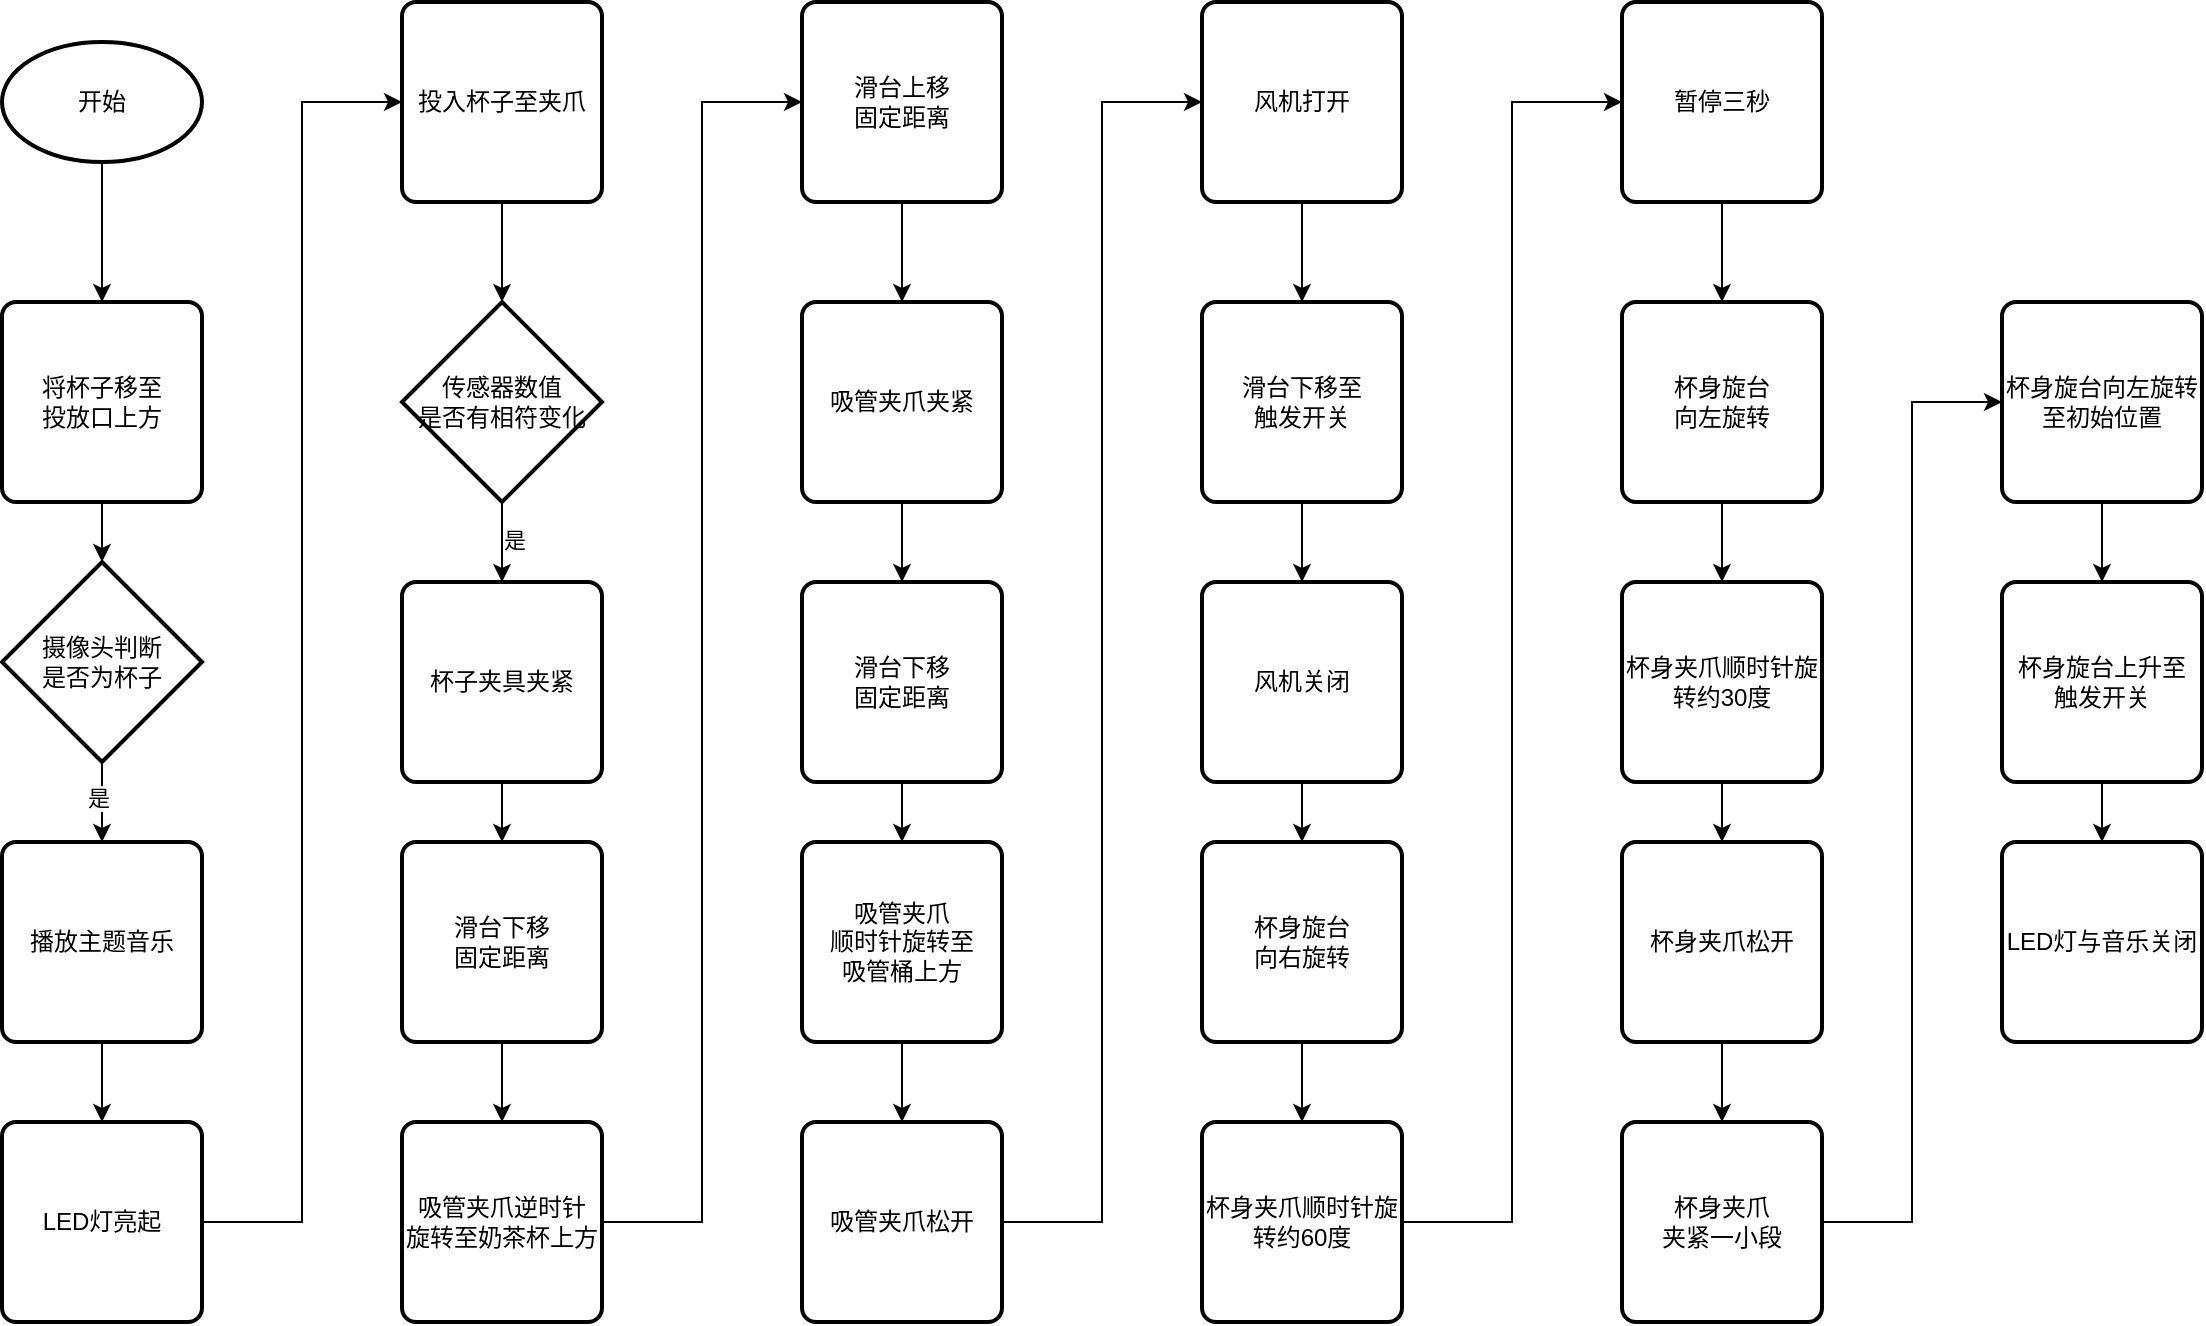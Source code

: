<mxfile version="22.1.16" type="github">
  <diagram id="C5RBs43oDa-KdzZeNtuy" name="Page-1">
    <mxGraphModel dx="1414" dy="716" grid="1" gridSize="10" guides="1" tooltips="1" connect="1" arrows="1" fold="1" page="1" pageScale="1" pageWidth="827" pageHeight="1169" math="0" shadow="0">
      <root>
        <mxCell id="WIyWlLk6GJQsqaUBKTNV-0" />
        <mxCell id="WIyWlLk6GJQsqaUBKTNV-1" parent="WIyWlLk6GJQsqaUBKTNV-0" />
        <mxCell id="1gIPPI_e6QJm5Q1rHvWi-4" value="" style="edgeStyle=orthogonalEdgeStyle;rounded=0;orthogonalLoop=1;jettySize=auto;html=1;" parent="WIyWlLk6GJQsqaUBKTNV-1" source="1gIPPI_e6QJm5Q1rHvWi-0" target="1gIPPI_e6QJm5Q1rHvWi-1" edge="1">
          <mxGeometry relative="1" as="geometry" />
        </mxCell>
        <mxCell id="1gIPPI_e6QJm5Q1rHvWi-0" value="开始" style="strokeWidth=2;html=1;shape=mxgraph.flowchart.start_1;whiteSpace=wrap;" parent="WIyWlLk6GJQsqaUBKTNV-1" vertex="1">
          <mxGeometry x="30" y="60" width="100" height="60" as="geometry" />
        </mxCell>
        <mxCell id="1gIPPI_e6QJm5Q1rHvWi-5" value="" style="edgeStyle=orthogonalEdgeStyle;rounded=0;orthogonalLoop=1;jettySize=auto;html=1;" parent="WIyWlLk6GJQsqaUBKTNV-1" source="1gIPPI_e6QJm5Q1rHvWi-1" target="1gIPPI_e6QJm5Q1rHvWi-3" edge="1">
          <mxGeometry relative="1" as="geometry" />
        </mxCell>
        <mxCell id="1gIPPI_e6QJm5Q1rHvWi-1" value="将杯子移至&lt;br&gt;投放口上方" style="rounded=1;whiteSpace=wrap;html=1;absoluteArcSize=1;arcSize=14;strokeWidth=2;" parent="WIyWlLk6GJQsqaUBKTNV-1" vertex="1">
          <mxGeometry x="30" y="190" width="100" height="100" as="geometry" />
        </mxCell>
        <mxCell id="1gIPPI_e6QJm5Q1rHvWi-7" value="" style="edgeStyle=orthogonalEdgeStyle;rounded=0;orthogonalLoop=1;jettySize=auto;html=1;" parent="WIyWlLk6GJQsqaUBKTNV-1" source="1gIPPI_e6QJm5Q1rHvWi-3" target="1gIPPI_e6QJm5Q1rHvWi-6" edge="1">
          <mxGeometry relative="1" as="geometry" />
        </mxCell>
        <mxCell id="1gIPPI_e6QJm5Q1rHvWi-11" value="是" style="edgeLabel;html=1;align=center;verticalAlign=middle;resizable=0;points=[];" parent="1gIPPI_e6QJm5Q1rHvWi-7" vertex="1" connectable="0">
          <mxGeometry x="-0.121" y="-2" relative="1" as="geometry">
            <mxPoint as="offset" />
          </mxGeometry>
        </mxCell>
        <mxCell id="1gIPPI_e6QJm5Q1rHvWi-3" value="摄像头判断&lt;br&gt;是否为杯子" style="strokeWidth=2;html=1;shape=mxgraph.flowchart.decision;whiteSpace=wrap;" parent="WIyWlLk6GJQsqaUBKTNV-1" vertex="1">
          <mxGeometry x="30" y="320" width="100" height="100" as="geometry" />
        </mxCell>
        <mxCell id="1gIPPI_e6QJm5Q1rHvWi-13" value="" style="edgeStyle=orthogonalEdgeStyle;rounded=0;orthogonalLoop=1;jettySize=auto;html=1;" parent="WIyWlLk6GJQsqaUBKTNV-1" source="1gIPPI_e6QJm5Q1rHvWi-6" target="1gIPPI_e6QJm5Q1rHvWi-12" edge="1">
          <mxGeometry relative="1" as="geometry" />
        </mxCell>
        <mxCell id="1gIPPI_e6QJm5Q1rHvWi-6" value="播放主题音乐" style="rounded=1;whiteSpace=wrap;html=1;absoluteArcSize=1;arcSize=14;strokeWidth=2;" parent="WIyWlLk6GJQsqaUBKTNV-1" vertex="1">
          <mxGeometry x="30" y="460" width="100" height="100" as="geometry" />
        </mxCell>
        <mxCell id="1gIPPI_e6QJm5Q1rHvWi-15" value="" style="edgeStyle=orthogonalEdgeStyle;rounded=0;orthogonalLoop=1;jettySize=auto;html=1;entryX=0;entryY=0.5;entryDx=0;entryDy=0;" parent="WIyWlLk6GJQsqaUBKTNV-1" source="1gIPPI_e6QJm5Q1rHvWi-12" target="1gIPPI_e6QJm5Q1rHvWi-14" edge="1">
          <mxGeometry relative="1" as="geometry" />
        </mxCell>
        <mxCell id="1gIPPI_e6QJm5Q1rHvWi-12" value="LED灯亮起" style="rounded=1;whiteSpace=wrap;html=1;absoluteArcSize=1;arcSize=14;strokeWidth=2;" parent="WIyWlLk6GJQsqaUBKTNV-1" vertex="1">
          <mxGeometry x="30" y="600" width="100" height="100" as="geometry" />
        </mxCell>
        <mxCell id="1gIPPI_e6QJm5Q1rHvWi-19" value="" style="edgeStyle=orthogonalEdgeStyle;rounded=0;orthogonalLoop=1;jettySize=auto;html=1;" parent="WIyWlLk6GJQsqaUBKTNV-1" source="1gIPPI_e6QJm5Q1rHvWi-14" target="1gIPPI_e6QJm5Q1rHvWi-18" edge="1">
          <mxGeometry relative="1" as="geometry" />
        </mxCell>
        <mxCell id="1gIPPI_e6QJm5Q1rHvWi-14" value="投入杯子至夹爪" style="rounded=1;whiteSpace=wrap;html=1;absoluteArcSize=1;arcSize=14;strokeWidth=2;" parent="WIyWlLk6GJQsqaUBKTNV-1" vertex="1">
          <mxGeometry x="230" y="40" width="100" height="100" as="geometry" />
        </mxCell>
        <mxCell id="1gIPPI_e6QJm5Q1rHvWi-21" value="" style="edgeStyle=orthogonalEdgeStyle;rounded=0;orthogonalLoop=1;jettySize=auto;html=1;" parent="WIyWlLk6GJQsqaUBKTNV-1" source="1gIPPI_e6QJm5Q1rHvWi-18" target="1gIPPI_e6QJm5Q1rHvWi-20" edge="1">
          <mxGeometry relative="1" as="geometry" />
        </mxCell>
        <mxCell id="1gIPPI_e6QJm5Q1rHvWi-22" value="是" style="edgeLabel;html=1;align=center;verticalAlign=middle;resizable=0;points=[];" parent="1gIPPI_e6QJm5Q1rHvWi-21" vertex="1" connectable="0">
          <mxGeometry x="-0.063" y="6" relative="1" as="geometry">
            <mxPoint as="offset" />
          </mxGeometry>
        </mxCell>
        <mxCell id="1gIPPI_e6QJm5Q1rHvWi-18" value="传感器数值&lt;br&gt;是否有相符变化" style="strokeWidth=2;html=1;shape=mxgraph.flowchart.decision;whiteSpace=wrap;" parent="WIyWlLk6GJQsqaUBKTNV-1" vertex="1">
          <mxGeometry x="230" y="190" width="100" height="100" as="geometry" />
        </mxCell>
        <mxCell id="1gIPPI_e6QJm5Q1rHvWi-24" value="" style="edgeStyle=orthogonalEdgeStyle;rounded=0;orthogonalLoop=1;jettySize=auto;html=1;" parent="WIyWlLk6GJQsqaUBKTNV-1" source="1gIPPI_e6QJm5Q1rHvWi-20" target="1gIPPI_e6QJm5Q1rHvWi-23" edge="1">
          <mxGeometry relative="1" as="geometry" />
        </mxCell>
        <mxCell id="1gIPPI_e6QJm5Q1rHvWi-20" value="杯子夹具夹紧" style="rounded=1;whiteSpace=wrap;html=1;absoluteArcSize=1;arcSize=14;strokeWidth=2;" parent="WIyWlLk6GJQsqaUBKTNV-1" vertex="1">
          <mxGeometry x="230" y="330" width="100" height="100" as="geometry" />
        </mxCell>
        <mxCell id="1gIPPI_e6QJm5Q1rHvWi-26" value="" style="edgeStyle=orthogonalEdgeStyle;rounded=0;orthogonalLoop=1;jettySize=auto;html=1;" parent="WIyWlLk6GJQsqaUBKTNV-1" source="1gIPPI_e6QJm5Q1rHvWi-23" target="1gIPPI_e6QJm5Q1rHvWi-25" edge="1">
          <mxGeometry relative="1" as="geometry" />
        </mxCell>
        <mxCell id="1gIPPI_e6QJm5Q1rHvWi-23" value="滑台下移&lt;br&gt;固定距离" style="rounded=1;whiteSpace=wrap;html=1;absoluteArcSize=1;arcSize=14;strokeWidth=2;" parent="WIyWlLk6GJQsqaUBKTNV-1" vertex="1">
          <mxGeometry x="230" y="460" width="100" height="100" as="geometry" />
        </mxCell>
        <mxCell id="1gIPPI_e6QJm5Q1rHvWi-28" style="edgeStyle=orthogonalEdgeStyle;rounded=0;orthogonalLoop=1;jettySize=auto;html=1;entryX=0;entryY=0.5;entryDx=0;entryDy=0;" parent="WIyWlLk6GJQsqaUBKTNV-1" source="1gIPPI_e6QJm5Q1rHvWi-25" target="1gIPPI_e6QJm5Q1rHvWi-27" edge="1">
          <mxGeometry relative="1" as="geometry" />
        </mxCell>
        <mxCell id="1gIPPI_e6QJm5Q1rHvWi-25" value="吸管夹爪逆时针&lt;br&gt;旋转至奶茶杯上方" style="rounded=1;whiteSpace=wrap;html=1;absoluteArcSize=1;arcSize=14;strokeWidth=2;" parent="WIyWlLk6GJQsqaUBKTNV-1" vertex="1">
          <mxGeometry x="230" y="600" width="100" height="100" as="geometry" />
        </mxCell>
        <mxCell id="IBghaPmDW43ihoypQcj6-9" style="edgeStyle=orthogonalEdgeStyle;rounded=0;orthogonalLoop=1;jettySize=auto;html=1;" edge="1" parent="WIyWlLk6GJQsqaUBKTNV-1" source="1gIPPI_e6QJm5Q1rHvWi-27" target="1gIPPI_e6QJm5Q1rHvWi-33">
          <mxGeometry relative="1" as="geometry" />
        </mxCell>
        <mxCell id="1gIPPI_e6QJm5Q1rHvWi-27" value="滑台上移&lt;br&gt;固定距离" style="rounded=1;whiteSpace=wrap;html=1;absoluteArcSize=1;arcSize=14;strokeWidth=2;" parent="WIyWlLk6GJQsqaUBKTNV-1" vertex="1">
          <mxGeometry x="430" y="40" width="100" height="100" as="geometry" />
        </mxCell>
        <mxCell id="1gIPPI_e6QJm5Q1rHvWi-36" value="" style="edgeStyle=orthogonalEdgeStyle;rounded=0;orthogonalLoop=1;jettySize=auto;html=1;" parent="WIyWlLk6GJQsqaUBKTNV-1" source="1gIPPI_e6QJm5Q1rHvWi-33" target="1gIPPI_e6QJm5Q1rHvWi-35" edge="1">
          <mxGeometry relative="1" as="geometry" />
        </mxCell>
        <mxCell id="1gIPPI_e6QJm5Q1rHvWi-33" value="吸管夹爪夹紧" style="rounded=1;whiteSpace=wrap;html=1;absoluteArcSize=1;arcSize=14;strokeWidth=2;" parent="WIyWlLk6GJQsqaUBKTNV-1" vertex="1">
          <mxGeometry x="430" y="190" width="100" height="100" as="geometry" />
        </mxCell>
        <mxCell id="IBghaPmDW43ihoypQcj6-10" value="" style="edgeStyle=orthogonalEdgeStyle;rounded=0;orthogonalLoop=1;jettySize=auto;html=1;" edge="1" parent="WIyWlLk6GJQsqaUBKTNV-1" source="1gIPPI_e6QJm5Q1rHvWi-35" target="1gIPPI_e6QJm5Q1rHvWi-37">
          <mxGeometry relative="1" as="geometry" />
        </mxCell>
        <mxCell id="1gIPPI_e6QJm5Q1rHvWi-35" value="滑台下移&lt;br&gt;固定距离" style="rounded=1;whiteSpace=wrap;html=1;absoluteArcSize=1;arcSize=14;strokeWidth=2;" parent="WIyWlLk6GJQsqaUBKTNV-1" vertex="1">
          <mxGeometry x="430" y="330" width="100" height="100" as="geometry" />
        </mxCell>
        <mxCell id="IBghaPmDW43ihoypQcj6-11" value="" style="edgeStyle=orthogonalEdgeStyle;rounded=0;orthogonalLoop=1;jettySize=auto;html=1;" edge="1" parent="WIyWlLk6GJQsqaUBKTNV-1" source="1gIPPI_e6QJm5Q1rHvWi-37" target="1gIPPI_e6QJm5Q1rHvWi-40">
          <mxGeometry relative="1" as="geometry" />
        </mxCell>
        <mxCell id="1gIPPI_e6QJm5Q1rHvWi-37" value="吸管夹爪&lt;br&gt;顺时针旋转至&lt;br&gt;吸管桶上方" style="rounded=1;whiteSpace=wrap;html=1;absoluteArcSize=1;arcSize=14;strokeWidth=2;" parent="WIyWlLk6GJQsqaUBKTNV-1" vertex="1">
          <mxGeometry x="430" y="460" width="100" height="100" as="geometry" />
        </mxCell>
        <mxCell id="IBghaPmDW43ihoypQcj6-12" style="edgeStyle=orthogonalEdgeStyle;rounded=0;orthogonalLoop=1;jettySize=auto;html=1;entryX=0;entryY=0.5;entryDx=0;entryDy=0;" edge="1" parent="WIyWlLk6GJQsqaUBKTNV-1" source="1gIPPI_e6QJm5Q1rHvWi-40" target="1gIPPI_e6QJm5Q1rHvWi-42">
          <mxGeometry relative="1" as="geometry" />
        </mxCell>
        <mxCell id="1gIPPI_e6QJm5Q1rHvWi-40" value="吸管夹爪松开" style="rounded=1;whiteSpace=wrap;html=1;absoluteArcSize=1;arcSize=14;strokeWidth=2;" parent="WIyWlLk6GJQsqaUBKTNV-1" vertex="1">
          <mxGeometry x="430" y="600" width="100" height="100" as="geometry" />
        </mxCell>
        <mxCell id="1gIPPI_e6QJm5Q1rHvWi-45" value="" style="edgeStyle=orthogonalEdgeStyle;rounded=0;orthogonalLoop=1;jettySize=auto;html=1;" parent="WIyWlLk6GJQsqaUBKTNV-1" source="1gIPPI_e6QJm5Q1rHvWi-42" target="1gIPPI_e6QJm5Q1rHvWi-44" edge="1">
          <mxGeometry relative="1" as="geometry" />
        </mxCell>
        <mxCell id="1gIPPI_e6QJm5Q1rHvWi-42" value="风机打开" style="rounded=1;whiteSpace=wrap;html=1;absoluteArcSize=1;arcSize=14;strokeWidth=2;" parent="WIyWlLk6GJQsqaUBKTNV-1" vertex="1">
          <mxGeometry x="630" y="40" width="100" height="100" as="geometry" />
        </mxCell>
        <mxCell id="1gIPPI_e6QJm5Q1rHvWi-47" value="" style="edgeStyle=orthogonalEdgeStyle;rounded=0;orthogonalLoop=1;jettySize=auto;html=1;" parent="WIyWlLk6GJQsqaUBKTNV-1" source="1gIPPI_e6QJm5Q1rHvWi-44" target="1gIPPI_e6QJm5Q1rHvWi-46" edge="1">
          <mxGeometry relative="1" as="geometry" />
        </mxCell>
        <mxCell id="1gIPPI_e6QJm5Q1rHvWi-44" value="滑台下移至&lt;br&gt;触发开关" style="rounded=1;whiteSpace=wrap;html=1;absoluteArcSize=1;arcSize=14;strokeWidth=2;" parent="WIyWlLk6GJQsqaUBKTNV-1" vertex="1">
          <mxGeometry x="630" y="190" width="100" height="100" as="geometry" />
        </mxCell>
        <mxCell id="IBghaPmDW43ihoypQcj6-2" style="edgeStyle=orthogonalEdgeStyle;rounded=0;orthogonalLoop=1;jettySize=auto;html=1;entryX=0.5;entryY=0;entryDx=0;entryDy=0;" edge="1" parent="WIyWlLk6GJQsqaUBKTNV-1" source="1gIPPI_e6QJm5Q1rHvWi-46" target="1gIPPI_e6QJm5Q1rHvWi-48">
          <mxGeometry relative="1" as="geometry" />
        </mxCell>
        <mxCell id="1gIPPI_e6QJm5Q1rHvWi-46" value="风机关闭" style="rounded=1;whiteSpace=wrap;html=1;absoluteArcSize=1;arcSize=14;strokeWidth=2;" parent="WIyWlLk6GJQsqaUBKTNV-1" vertex="1">
          <mxGeometry x="630" y="330" width="100" height="100" as="geometry" />
        </mxCell>
        <mxCell id="IBghaPmDW43ihoypQcj6-13" value="" style="edgeStyle=orthogonalEdgeStyle;rounded=0;orthogonalLoop=1;jettySize=auto;html=1;" edge="1" parent="WIyWlLk6GJQsqaUBKTNV-1" source="1gIPPI_e6QJm5Q1rHvWi-48" target="1gIPPI_e6QJm5Q1rHvWi-50">
          <mxGeometry relative="1" as="geometry" />
        </mxCell>
        <mxCell id="1gIPPI_e6QJm5Q1rHvWi-48" value="杯身旋台&lt;br&gt;向右旋转" style="rounded=1;whiteSpace=wrap;html=1;absoluteArcSize=1;arcSize=14;strokeWidth=2;" parent="WIyWlLk6GJQsqaUBKTNV-1" vertex="1">
          <mxGeometry x="630" y="460" width="100" height="100" as="geometry" />
        </mxCell>
        <mxCell id="IBghaPmDW43ihoypQcj6-14" style="edgeStyle=orthogonalEdgeStyle;rounded=0;orthogonalLoop=1;jettySize=auto;html=1;entryX=0;entryY=0.5;entryDx=0;entryDy=0;" edge="1" parent="WIyWlLk6GJQsqaUBKTNV-1" source="1gIPPI_e6QJm5Q1rHvWi-50" target="1gIPPI_e6QJm5Q1rHvWi-52">
          <mxGeometry relative="1" as="geometry" />
        </mxCell>
        <mxCell id="1gIPPI_e6QJm5Q1rHvWi-50" value="杯身夹爪顺时针旋转约60度" style="rounded=1;whiteSpace=wrap;html=1;absoluteArcSize=1;arcSize=14;strokeWidth=2;" parent="WIyWlLk6GJQsqaUBKTNV-1" vertex="1">
          <mxGeometry x="630" y="600" width="100" height="100" as="geometry" />
        </mxCell>
        <mxCell id="1gIPPI_e6QJm5Q1rHvWi-57" value="" style="edgeStyle=orthogonalEdgeStyle;rounded=0;orthogonalLoop=1;jettySize=auto;html=1;" parent="WIyWlLk6GJQsqaUBKTNV-1" source="1gIPPI_e6QJm5Q1rHvWi-54" target="1gIPPI_e6QJm5Q1rHvWi-56" edge="1">
          <mxGeometry relative="1" as="geometry" />
        </mxCell>
        <mxCell id="1gIPPI_e6QJm5Q1rHvWi-54" value="杯身旋台&lt;br&gt;向左旋转" style="rounded=1;whiteSpace=wrap;html=1;absoluteArcSize=1;arcSize=14;strokeWidth=2;" parent="WIyWlLk6GJQsqaUBKTNV-1" vertex="1">
          <mxGeometry x="840" y="190" width="100" height="100" as="geometry" />
        </mxCell>
        <mxCell id="IBghaPmDW43ihoypQcj6-7" value="" style="edgeStyle=orthogonalEdgeStyle;rounded=0;orthogonalLoop=1;jettySize=auto;html=1;" edge="1" parent="WIyWlLk6GJQsqaUBKTNV-1" source="1gIPPI_e6QJm5Q1rHvWi-56" target="1gIPPI_e6QJm5Q1rHvWi-58">
          <mxGeometry relative="1" as="geometry" />
        </mxCell>
        <mxCell id="1gIPPI_e6QJm5Q1rHvWi-56" value="杯身夹爪顺时针旋转约30度" style="rounded=1;whiteSpace=wrap;html=1;absoluteArcSize=1;arcSize=14;strokeWidth=2;" parent="WIyWlLk6GJQsqaUBKTNV-1" vertex="1">
          <mxGeometry x="840" y="330" width="100" height="100" as="geometry" />
        </mxCell>
        <mxCell id="IBghaPmDW43ihoypQcj6-15" value="" style="edgeStyle=orthogonalEdgeStyle;rounded=0;orthogonalLoop=1;jettySize=auto;html=1;" edge="1" parent="WIyWlLk6GJQsqaUBKTNV-1" source="1gIPPI_e6QJm5Q1rHvWi-58" target="1gIPPI_e6QJm5Q1rHvWi-60">
          <mxGeometry relative="1" as="geometry" />
        </mxCell>
        <mxCell id="1gIPPI_e6QJm5Q1rHvWi-58" value="杯身夹爪松开" style="rounded=1;whiteSpace=wrap;html=1;absoluteArcSize=1;arcSize=14;strokeWidth=2;" parent="WIyWlLk6GJQsqaUBKTNV-1" vertex="1">
          <mxGeometry x="840" y="460" width="100" height="100" as="geometry" />
        </mxCell>
        <mxCell id="IBghaPmDW43ihoypQcj6-16" style="edgeStyle=orthogonalEdgeStyle;rounded=0;orthogonalLoop=1;jettySize=auto;html=1;entryX=0;entryY=0.5;entryDx=0;entryDy=0;" edge="1" parent="WIyWlLk6GJQsqaUBKTNV-1" source="1gIPPI_e6QJm5Q1rHvWi-60" target="1gIPPI_e6QJm5Q1rHvWi-62">
          <mxGeometry relative="1" as="geometry" />
        </mxCell>
        <mxCell id="1gIPPI_e6QJm5Q1rHvWi-60" value="杯身夹爪&lt;br&gt;夹紧一小段" style="rounded=1;whiteSpace=wrap;html=1;absoluteArcSize=1;arcSize=14;strokeWidth=2;" parent="WIyWlLk6GJQsqaUBKTNV-1" vertex="1">
          <mxGeometry x="840" y="600" width="100" height="100" as="geometry" />
        </mxCell>
        <mxCell id="1gIPPI_e6QJm5Q1rHvWi-65" value="" style="edgeStyle=orthogonalEdgeStyle;rounded=0;orthogonalLoop=1;jettySize=auto;html=1;" parent="WIyWlLk6GJQsqaUBKTNV-1" source="1gIPPI_e6QJm5Q1rHvWi-62" target="1gIPPI_e6QJm5Q1rHvWi-64" edge="1">
          <mxGeometry relative="1" as="geometry" />
        </mxCell>
        <mxCell id="1gIPPI_e6QJm5Q1rHvWi-62" value="杯身旋台向左旋转至初始位置" style="rounded=1;whiteSpace=wrap;html=1;absoluteArcSize=1;arcSize=14;strokeWidth=2;" parent="WIyWlLk6GJQsqaUBKTNV-1" vertex="1">
          <mxGeometry x="1030" y="190" width="100" height="100" as="geometry" />
        </mxCell>
        <mxCell id="1gIPPI_e6QJm5Q1rHvWi-67" value="" style="edgeStyle=orthogonalEdgeStyle;rounded=0;orthogonalLoop=1;jettySize=auto;html=1;" parent="WIyWlLk6GJQsqaUBKTNV-1" source="1gIPPI_e6QJm5Q1rHvWi-64" target="1gIPPI_e6QJm5Q1rHvWi-66" edge="1">
          <mxGeometry relative="1" as="geometry" />
        </mxCell>
        <mxCell id="1gIPPI_e6QJm5Q1rHvWi-64" value="杯身旋台上升至&lt;br&gt;触发开关" style="rounded=1;whiteSpace=wrap;html=1;absoluteArcSize=1;arcSize=14;strokeWidth=2;" parent="WIyWlLk6GJQsqaUBKTNV-1" vertex="1">
          <mxGeometry x="1030" y="330" width="100" height="100" as="geometry" />
        </mxCell>
        <mxCell id="1gIPPI_e6QJm5Q1rHvWi-66" value="LED灯与音乐关闭" style="rounded=1;whiteSpace=wrap;html=1;absoluteArcSize=1;arcSize=14;strokeWidth=2;" parent="WIyWlLk6GJQsqaUBKTNV-1" vertex="1">
          <mxGeometry x="1030" y="460" width="100" height="100" as="geometry" />
        </mxCell>
        <mxCell id="IBghaPmDW43ihoypQcj6-6" value="" style="edgeStyle=orthogonalEdgeStyle;rounded=0;orthogonalLoop=1;jettySize=auto;html=1;" edge="1" parent="WIyWlLk6GJQsqaUBKTNV-1" source="1gIPPI_e6QJm5Q1rHvWi-52" target="1gIPPI_e6QJm5Q1rHvWi-54">
          <mxGeometry relative="1" as="geometry" />
        </mxCell>
        <mxCell id="1gIPPI_e6QJm5Q1rHvWi-52" value="暂停三秒" style="rounded=1;whiteSpace=wrap;html=1;absoluteArcSize=1;arcSize=14;strokeWidth=2;" parent="WIyWlLk6GJQsqaUBKTNV-1" vertex="1">
          <mxGeometry x="840" y="40" width="100" height="100" as="geometry" />
        </mxCell>
      </root>
    </mxGraphModel>
  </diagram>
</mxfile>
